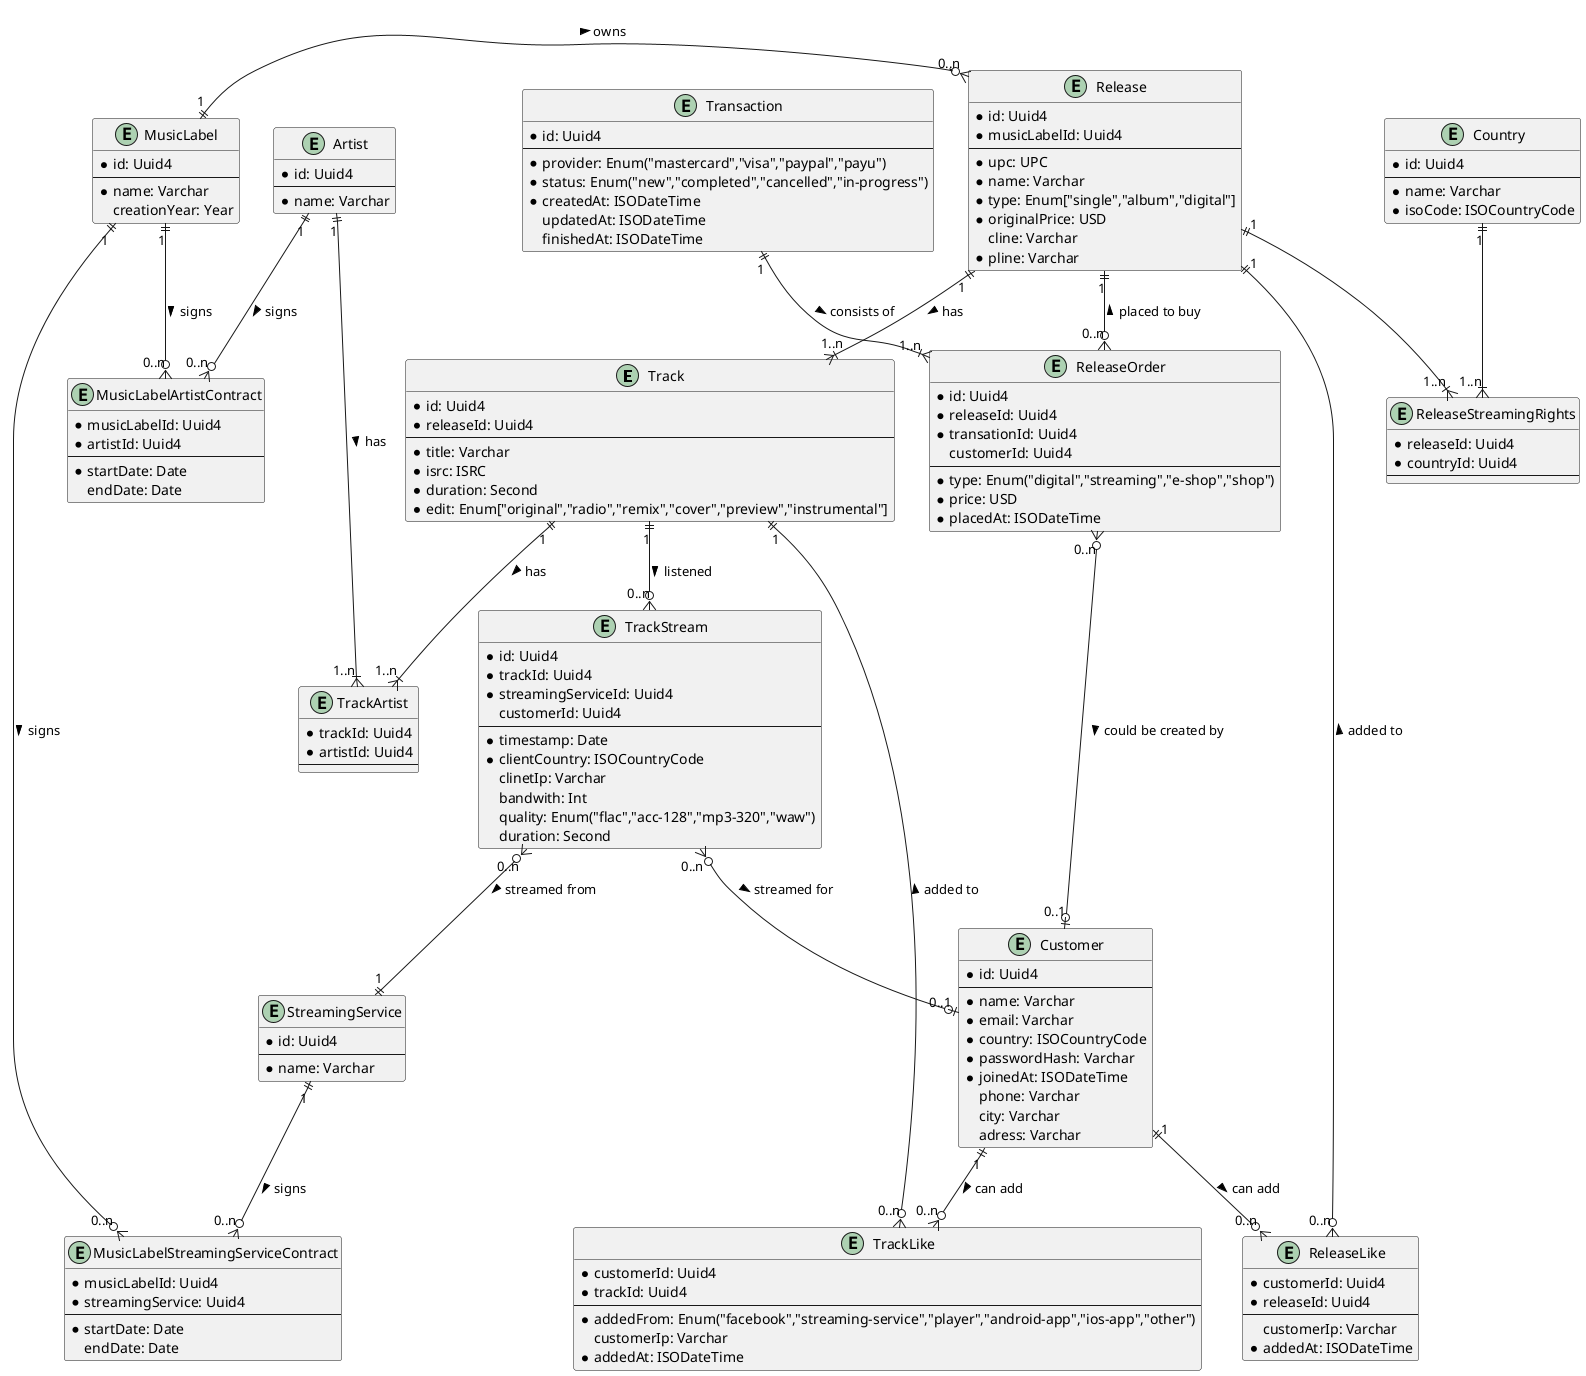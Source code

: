 @startuml zbd_schema_usa

' UPC - Int(14) - Universal Product Code
' ISRC - Char(12) - International Standard Recording Code
' Second - Int
entity Track {
    *id: Uuid4
    *releaseId: Uuid4
    --
    *title: Varchar
    *isrc: ISRC
    *duration: Second 
    *edit: Enum["original","radio","remix","cover","preview","instrumental"]
}

entity StreamingService {
    *id: Uuid4
    --
    *name: Varchar
}

entity TrackStream {
    *id: Uuid4
    *trackId: Uuid4
    *streamingServiceId: Uuid4
    customerId: Uuid4
    --
    *timestamp: Date
    *clientCountry: ISOCountryCode
    clinetIp: Varchar
    bandwith: Int
    quality: Enum("flac","acc-128","mp3-320","waw")
    duration: Second
}

' USD - Int - number of cents (¢)

entity Release {
    *id: Uuid4
    *musicLabelId: Uuid4
    --
    *upc: UPC
    *name: Varchar
    *type: Enum["single","album","digital"]
    *originalPrice: USD
    cline: Varchar
    *pline: Varchar
}

entity MusicLabelStreamingServiceContract {
    *musicLabelId: Uuid4
    *streamingService: Uuid4
    --
    *startDate: Date
    endDate: Date
}

entity MusicLabelArtistContract {
    *musicLabelId: Uuid4
    *artistId: Uuid4
    --
    *startDate: Date
    endDate: Date
}

entity MusicLabel {
    *id: Uuid4
    --
    *name: Varchar
    creationYear: Year
}

' ISOISOCountryCode - ISO 3166-1 alfa-3 (e.g. Poland - POL)

entity Country {
    *id: Uuid4
    --
    *name: Varchar
    *isoCode: ISOCountryCode
}

entity ReleaseStreamingRights {
    *releaseId: Uuid4
    *countryId: Uuid4
    --
}

entity Transaction {
    *id: Uuid4
    ---
    *provider: Enum("mastercard","visa","paypal","payu")
    *status: Enum("new","completed","cancelled","in-progress")
    *createdAt: ISODateTime
    updatedAt: ISODateTime
    finishedAt: ISODateTime
}

entity ReleaseOrder {
    *id: Uuid4
    *releaseId: Uuid4
    *transationId: Uuid4
    customerId: Uuid4
    --
    *type: Enum("digital","streaming","e-shop","shop")
    *price: USD
    *placedAt: ISODateTime
}

entity ReleaseLike {
    *customerId: Uuid4
    *releaseId: Uuid4
    ---
    customerIp: Varchar
    *addedAt: ISODateTime
}

entity TrackLike {
    *customerId: Uuid4
    *trackId: Uuid4
    ---
    *addedFrom: Enum("facebook","streaming-service","player","android-app","ios-app","other")
    customerIp: Varchar
    *addedAt: ISODateTime
}

entity TrackArtist {
    *trackId: Uuid4
    *artistId: Uuid4
    --
}

entity Artist {
    *id: Uuid4
    --
    *name: Varchar
}

entity Customer {
    *id: Uuid4
    --
    *name: Varchar
    *email: Varchar
    *country: ISOCountryCode
    *passwordHash: Varchar
    *joinedAt: ISODateTime
    phone: Varchar
    city: Varchar
    adress: Varchar
}



' Track 1..n <-> 1..n Artist
Track "1" ||--|{ "1..n" TrackArtist:has >
Artist "1" ||--|{ "1..n" TrackArtist:has >

Release "1" ||--|{ "1..n" Track:has >

Release "1" ||--o{ "0..n" ReleaseLike:< added to
Track "1" ||--o{ "0..n" TrackLike:< added to

Customer "1" ||--o{ "0..n" TrackLike: can add >
Customer "1" ||--o{ "0..n" ReleaseLike: can add >

MusicLabel "1" ||-o{ "0..n" Release:owns >

' Release 1..n <-> 1..n Country (streaming rights)
Release "1" ||--|{ "1..n" ReleaseStreamingRights
Country "1" ||--|{ "1..n" ReleaseStreamingRights

Release "1" ||--o{ "0..n" ReleaseOrder:< placed to buy

Transaction "1" ||--|{ "1..n" ReleaseOrder:consists of >

ReleaseOrder "0..n" }o--o| "0..1" Customer:could be created by >

Track "1" ||--o{ "0..n" TrackStream:listened >
TrackStream "0..n" }o--|| "1" StreamingService:streamed from >
TrackStream "0..n" }o--o| "0..1" Customer:streamed for >


Artist "1" ||--o{ "0..n" MusicLabelArtistContract:signs >
MusicLabel "1" ||--o{ "0..n" MusicLabelArtistContract:signs >


StreamingService "1" ||--o{ "0..n" MusicLabelStreamingServiceContract:signs >
MusicLabel "1" ||--o{ "0..n" MusicLabelStreamingServiceContract:signs >

@enduml



